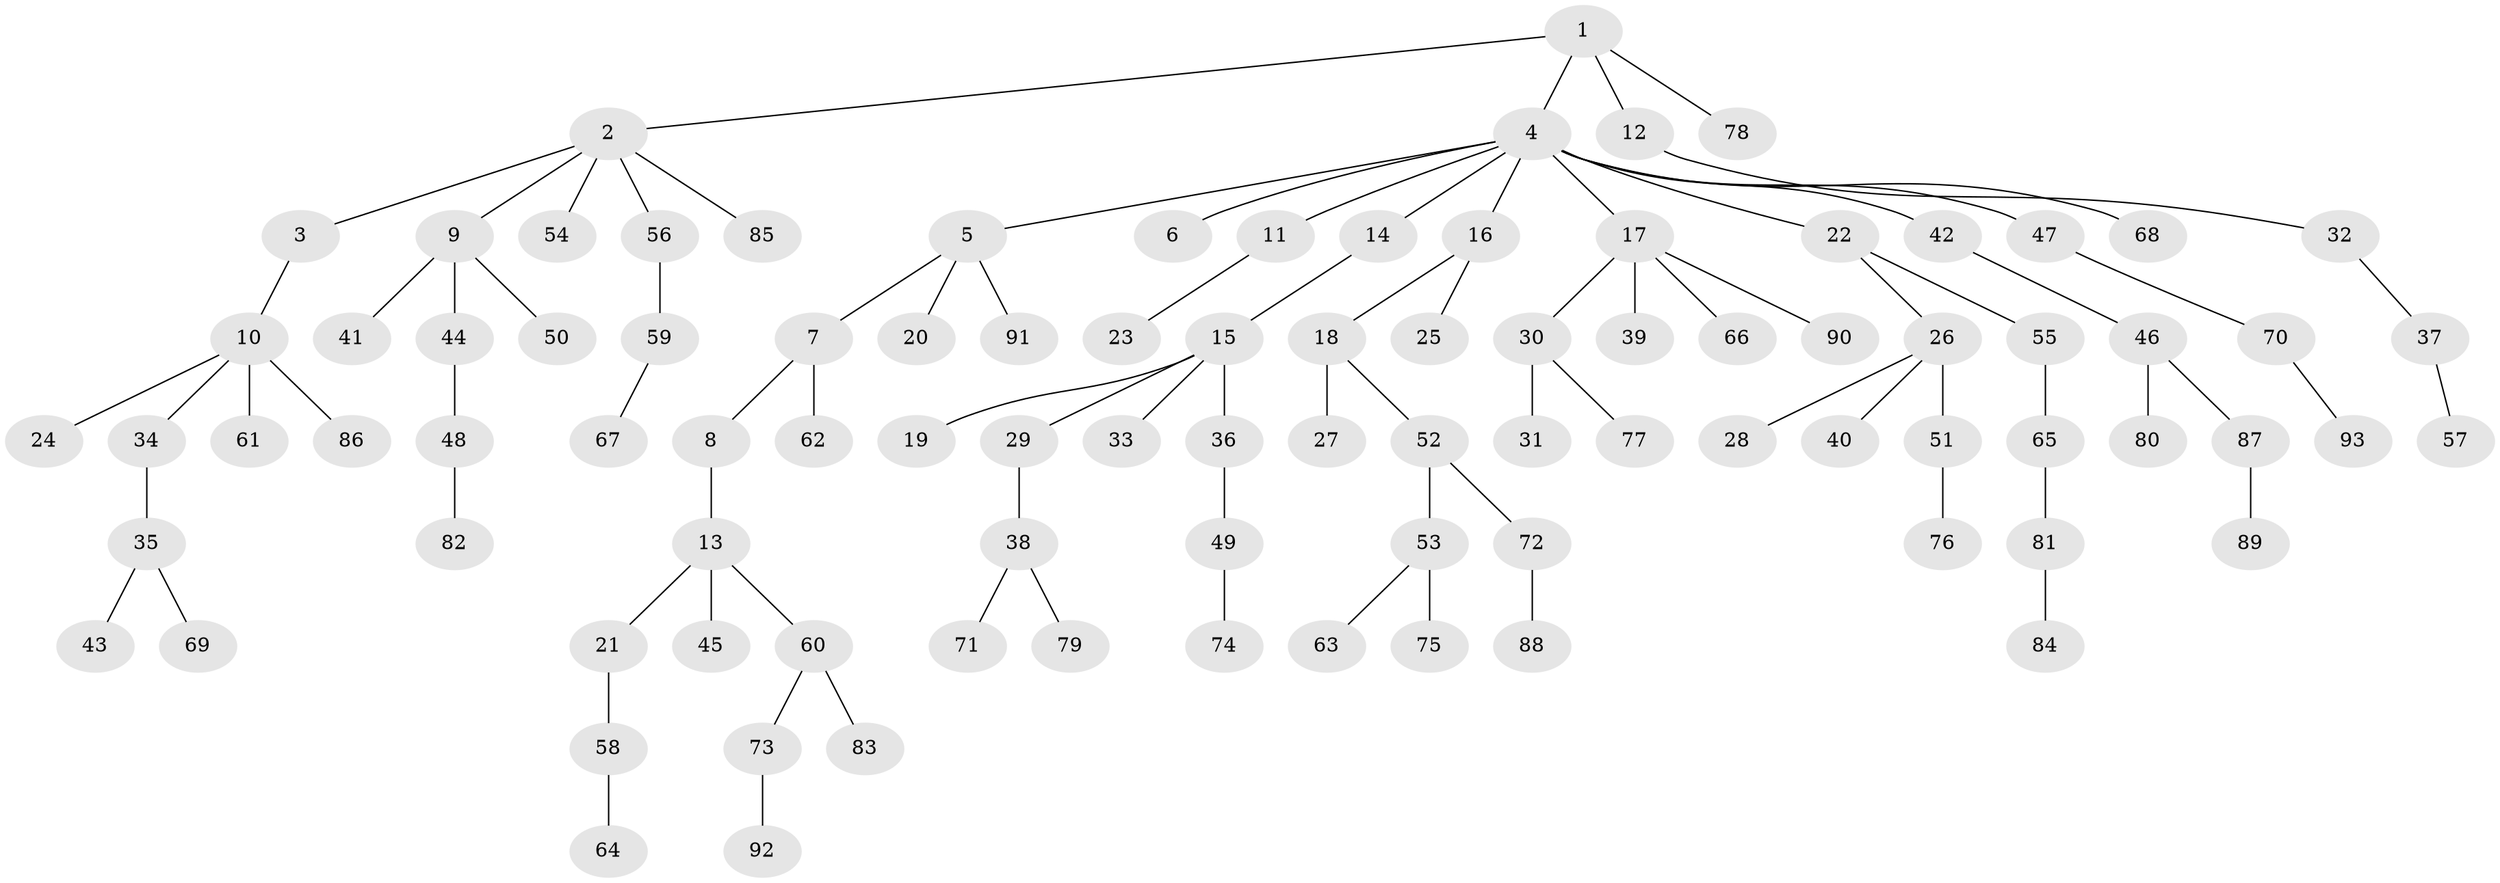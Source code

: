 // coarse degree distribution, {7: 0.037037037037037035, 2: 0.2222222222222222, 12: 0.037037037037037035, 1: 0.6666666666666666, 3: 0.037037037037037035}
// Generated by graph-tools (version 1.1) at 2025/19/03/04/25 18:19:23]
// undirected, 93 vertices, 92 edges
graph export_dot {
graph [start="1"]
  node [color=gray90,style=filled];
  1;
  2;
  3;
  4;
  5;
  6;
  7;
  8;
  9;
  10;
  11;
  12;
  13;
  14;
  15;
  16;
  17;
  18;
  19;
  20;
  21;
  22;
  23;
  24;
  25;
  26;
  27;
  28;
  29;
  30;
  31;
  32;
  33;
  34;
  35;
  36;
  37;
  38;
  39;
  40;
  41;
  42;
  43;
  44;
  45;
  46;
  47;
  48;
  49;
  50;
  51;
  52;
  53;
  54;
  55;
  56;
  57;
  58;
  59;
  60;
  61;
  62;
  63;
  64;
  65;
  66;
  67;
  68;
  69;
  70;
  71;
  72;
  73;
  74;
  75;
  76;
  77;
  78;
  79;
  80;
  81;
  82;
  83;
  84;
  85;
  86;
  87;
  88;
  89;
  90;
  91;
  92;
  93;
  1 -- 2;
  1 -- 4;
  1 -- 12;
  1 -- 78;
  2 -- 3;
  2 -- 9;
  2 -- 54;
  2 -- 56;
  2 -- 85;
  3 -- 10;
  4 -- 5;
  4 -- 6;
  4 -- 11;
  4 -- 14;
  4 -- 16;
  4 -- 17;
  4 -- 22;
  4 -- 42;
  4 -- 47;
  4 -- 68;
  5 -- 7;
  5 -- 20;
  5 -- 91;
  7 -- 8;
  7 -- 62;
  8 -- 13;
  9 -- 41;
  9 -- 44;
  9 -- 50;
  10 -- 24;
  10 -- 34;
  10 -- 61;
  10 -- 86;
  11 -- 23;
  12 -- 32;
  13 -- 21;
  13 -- 45;
  13 -- 60;
  14 -- 15;
  15 -- 19;
  15 -- 29;
  15 -- 33;
  15 -- 36;
  16 -- 18;
  16 -- 25;
  17 -- 30;
  17 -- 39;
  17 -- 66;
  17 -- 90;
  18 -- 27;
  18 -- 52;
  21 -- 58;
  22 -- 26;
  22 -- 55;
  26 -- 28;
  26 -- 40;
  26 -- 51;
  29 -- 38;
  30 -- 31;
  30 -- 77;
  32 -- 37;
  34 -- 35;
  35 -- 43;
  35 -- 69;
  36 -- 49;
  37 -- 57;
  38 -- 71;
  38 -- 79;
  42 -- 46;
  44 -- 48;
  46 -- 80;
  46 -- 87;
  47 -- 70;
  48 -- 82;
  49 -- 74;
  51 -- 76;
  52 -- 53;
  52 -- 72;
  53 -- 63;
  53 -- 75;
  55 -- 65;
  56 -- 59;
  58 -- 64;
  59 -- 67;
  60 -- 73;
  60 -- 83;
  65 -- 81;
  70 -- 93;
  72 -- 88;
  73 -- 92;
  81 -- 84;
  87 -- 89;
}
